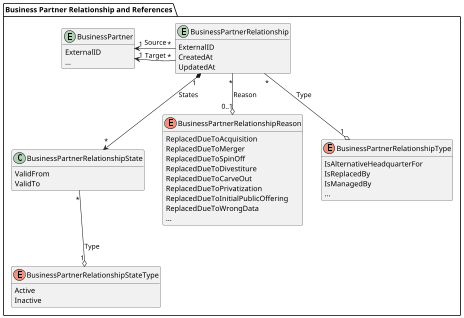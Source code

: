 ' not implemented / standardized yet

@startuml business-partner-relationship

skinparam dpi 50

package "Business Partner Relationship and References" {
  entity BusinessPartner {
    ExternalID
    ...
  }

  entity BusinessPartnerRelationship {
    ExternalID
    CreatedAt
    UpdatedAt
  }

  class BusinessPartnerRelationshipState {
    ValidFrom
    ValidTo
  }

  enum BusinessPartnerRelationshipStateType {
    Active
    Inactive
  }

  enum BusinessPartnerRelationshipReason {
    ReplacedDueToAcquisition
    ReplacedDueToMerger
    ReplacedDueToSpinOff
    ReplacedDueToDivestiture
    ReplacedDueToCarveOut
    ReplacedDueToPrivatization
    ReplacedDueToInitialPublicOffering
    ReplacedDueToWrongData
    ...
  }

  enum BusinessPartnerRelationshipType {
    IsAlternativeHeadquarterFor
    IsReplacedBy
    IsManagedBy
    ...
  }

  BusinessPartnerRelationship "*" -l-> "1" BusinessPartner : Target
  BusinessPartnerRelationship "*" -l-> "1" BusinessPartner : Source
  BusinessPartnerRelationship "*" -d-o "1" BusinessPartnerRelationshipType : Type
  BusinessPartnerRelationship "*" -d-o "0..1" BusinessPartnerRelationshipReason : Reason

  BusinessPartnerRelationship "1" *-d-> "*" BusinessPartnerRelationshipState : States
  BusinessPartnerRelationshipState "*" -d-o "1" BusinessPartnerRelationshipStateType : Type
}

hide methods
hide BusinessPartnerRelationship methods
@enduml